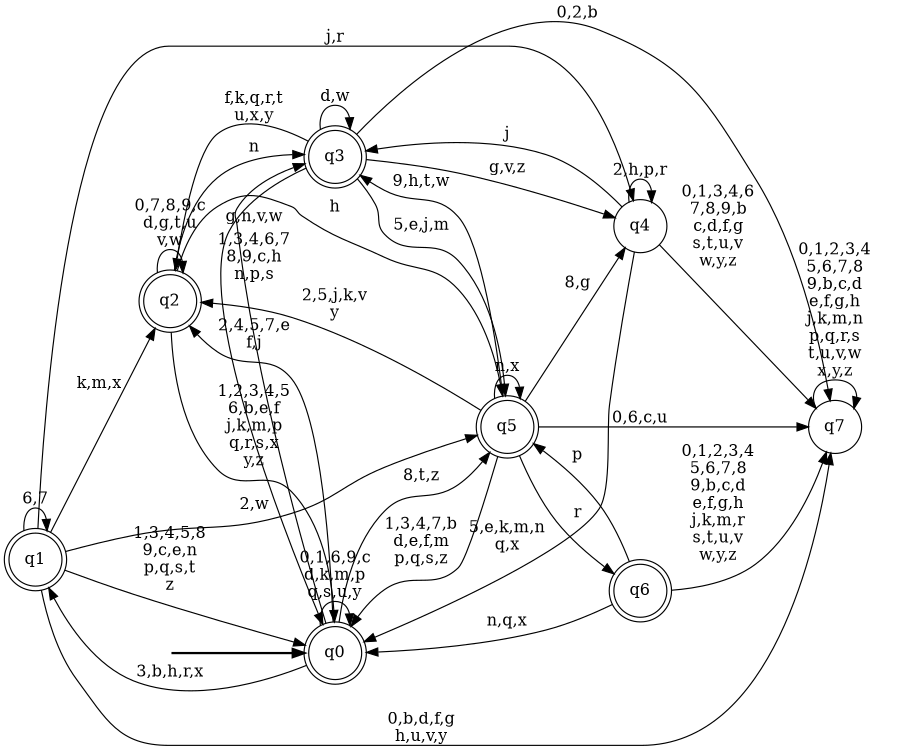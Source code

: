 digraph BlueStar {
__start0 [style = invis, shape = none, label = "", width = 0, height = 0];

rankdir=LR;
size="8,5";

s0 [style="rounded,filled", color="black", fillcolor="white" shape="doublecircle", label="q0"];
s1 [style="rounded,filled", color="black", fillcolor="white" shape="doublecircle", label="q1"];
s2 [style="rounded,filled", color="black", fillcolor="white" shape="doublecircle", label="q2"];
s3 [style="rounded,filled", color="black", fillcolor="white" shape="doublecircle", label="q3"];
s4 [style="filled", color="black", fillcolor="white" shape="circle", label="q4"];
s5 [style="rounded,filled", color="black", fillcolor="white" shape="doublecircle", label="q5"];
s6 [style="rounded,filled", color="black", fillcolor="white" shape="doublecircle", label="q6"];
s7 [style="filled", color="black", fillcolor="white" shape="circle", label="q7"];
subgraph cluster_main { 
	graph [pad=".75", ranksep="0.15", nodesep="0.15"];
	 style=invis; 
	__start0 -> s0 [penwidth=2];
}
s0 -> s0 [label="0,1,6,9,c\nd,k,m,p\nq,s,u,y"];
s0 -> s1 [label="3,b,h,r,x"];
s0 -> s2 [label="2,4,5,7,e\nf,j"];
s0 -> s3 [label="g,n,v,w"];
s0 -> s5 [label="8,t,z"];
s1 -> s0 [label="1,3,4,5,8\n9,c,e,n\np,q,s,t\nz"];
s1 -> s1 [label="6,7"];
s1 -> s2 [label="k,m,x"];
s1 -> s4 [label="j,r"];
s1 -> s5 [label="2,w"];
s1 -> s7 [label="0,b,d,f,g\nh,u,v,y"];
s2 -> s0 [label="1,2,3,4,5\n6,b,e,f\nj,k,m,p\nq,r,s,x\ny,z"];
s2 -> s2 [label="0,7,8,9,c\nd,g,t,u\nv,w"];
s2 -> s3 [label="n"];
s2 -> s5 [label="h"];
s3 -> s0 [label="1,3,4,6,7\n8,9,c,h\nn,p,s"];
s3 -> s2 [label="f,k,q,r,t\nu,x,y"];
s3 -> s3 [label="d,w"];
s3 -> s4 [label="g,v,z"];
s3 -> s5 [label="5,e,j,m"];
s3 -> s7 [label="0,2,b"];
s4 -> s0 [label="5,e,k,m,n\nq,x"];
s4 -> s3 [label="j"];
s4 -> s4 [label="2,h,p,r"];
s4 -> s7 [label="0,1,3,4,6\n7,8,9,b\nc,d,f,g\ns,t,u,v\nw,y,z"];
s5 -> s0 [label="1,3,4,7,b\nd,e,f,m\np,q,s,z"];
s5 -> s2 [label="2,5,j,k,v\ny"];
s5 -> s3 [label="9,h,t,w"];
s5 -> s4 [label="8,g"];
s5 -> s5 [label="n,x"];
s5 -> s6 [label="r"];
s5 -> s7 [label="0,6,c,u"];
s6 -> s0 [label="n,q,x"];
s6 -> s5 [label="p"];
s6 -> s7 [label="0,1,2,3,4\n5,6,7,8\n9,b,c,d\ne,f,g,h\nj,k,m,r\ns,t,u,v\nw,y,z"];
s7 -> s7 [label="0,1,2,3,4\n5,6,7,8\n9,b,c,d\ne,f,g,h\nj,k,m,n\np,q,r,s\nt,u,v,w\nx,y,z"];

}